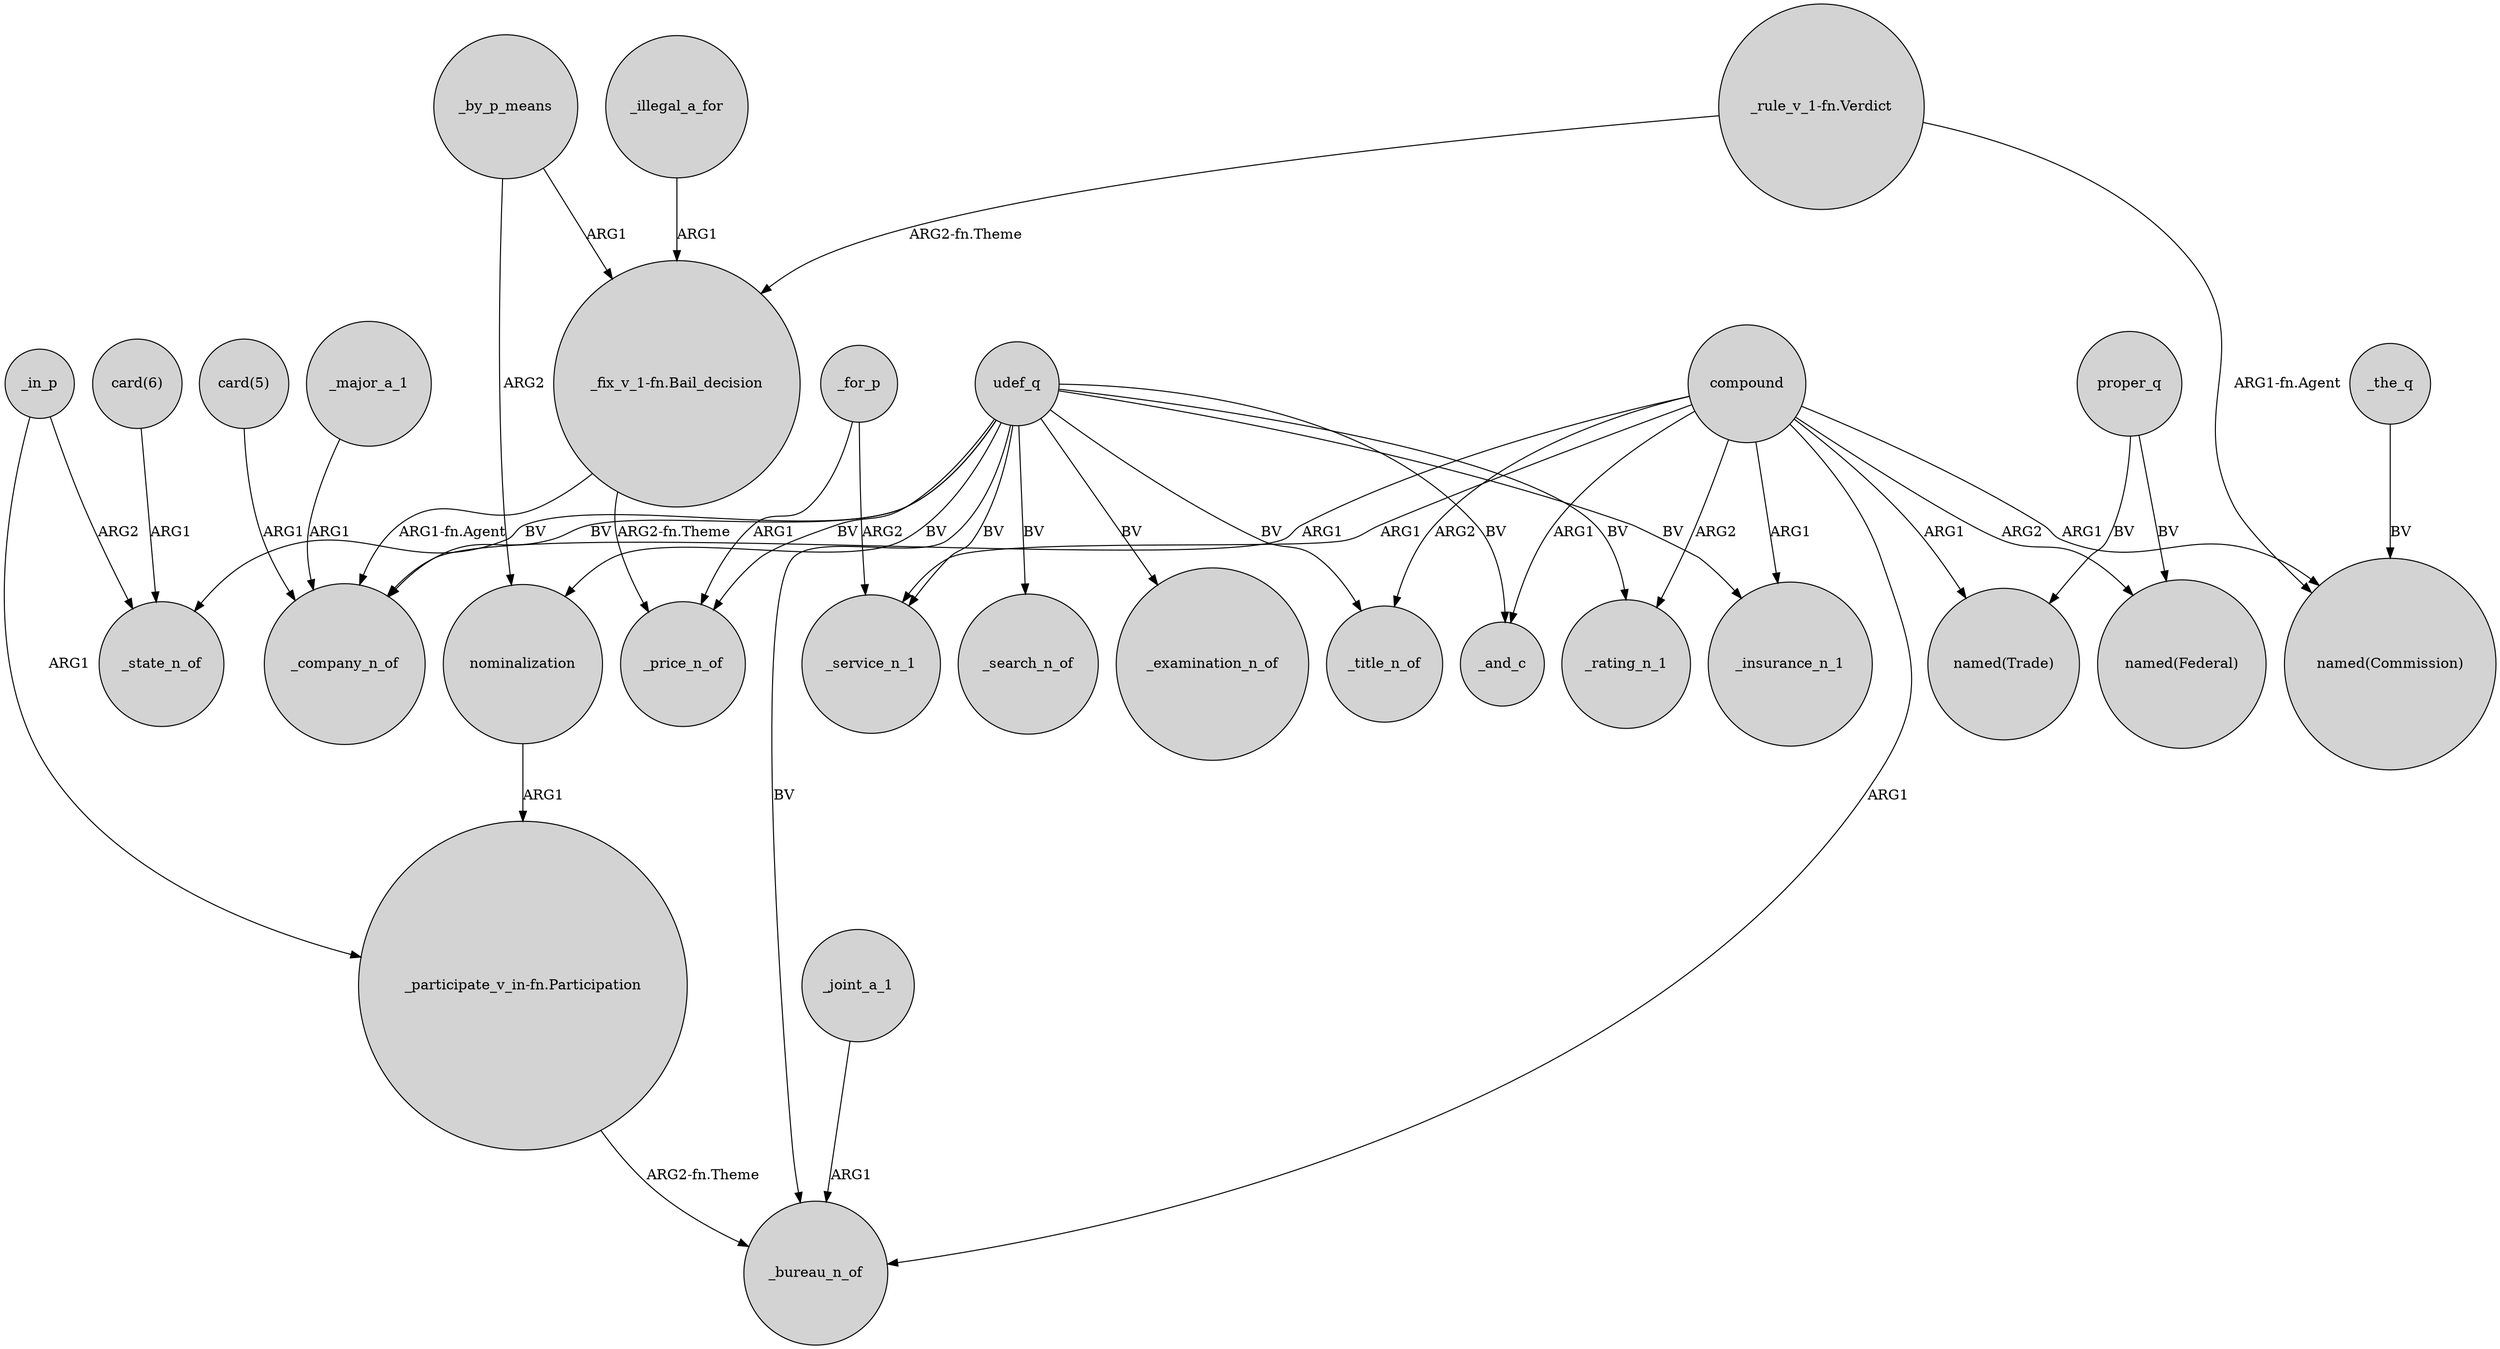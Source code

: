 digraph {
	node [shape=circle style=filled]
	compound -> _insurance_n_1 [label=ARG1]
	udef_q -> _price_n_of [label=BV]
	compound -> "named(Commission)" [label=ARG1]
	_by_p_means -> nominalization [label=ARG2]
	_joint_a_1 -> _bureau_n_of [label=ARG1]
	udef_q -> _rating_n_1 [label=BV]
	udef_q -> _insurance_n_1 [label=BV]
	"card(5)" -> _company_n_of [label=ARG1]
	udef_q -> _bureau_n_of [label=BV]
	udef_q -> _state_n_of [label=BV]
	udef_q -> _search_n_of [label=BV]
	"_fix_v_1-fn.Bail_decision" -> _price_n_of [label="ARG2-fn.Theme"]
	proper_q -> "named(Trade)" [label=BV]
	udef_q -> _title_n_of [label=BV]
	compound -> _rating_n_1 [label=ARG2]
	_for_p -> _price_n_of [label=ARG1]
	_in_p -> _state_n_of [label=ARG2]
	_in_p -> "_participate_v_in-fn.Participation" [label=ARG1]
	compound -> _title_n_of [label=ARG2]
	compound -> _company_n_of [label=ARG1]
	_by_p_means -> "_fix_v_1-fn.Bail_decision" [label=ARG1]
	udef_q -> _service_n_1 [label=BV]
	"_rule_v_1-fn.Verdict" -> "_fix_v_1-fn.Bail_decision" [label="ARG2-fn.Theme"]
	compound -> _and_c [label=ARG1]
	compound -> "named(Trade)" [label=ARG1]
	"_rule_v_1-fn.Verdict" -> "named(Commission)" [label="ARG1-fn.Agent"]
	_for_p -> _service_n_1 [label=ARG2]
	udef_q -> nominalization [label=BV]
	nominalization -> "_participate_v_in-fn.Participation" [label=ARG1]
	proper_q -> "named(Federal)" [label=BV]
	compound -> _bureau_n_of [label=ARG1]
	"card(6)" -> _state_n_of [label=ARG1]
	"_fix_v_1-fn.Bail_decision" -> _company_n_of [label="ARG1-fn.Agent"]
	"_participate_v_in-fn.Participation" -> _bureau_n_of [label="ARG2-fn.Theme"]
	_major_a_1 -> _company_n_of [label=ARG1]
	udef_q -> _company_n_of [label=BV]
	_illegal_a_for -> "_fix_v_1-fn.Bail_decision" [label=ARG1]
	compound -> "named(Federal)" [label=ARG2]
	compound -> _service_n_1 [label=ARG1]
	udef_q -> _and_c [label=BV]
	udef_q -> _examination_n_of [label=BV]
	_the_q -> "named(Commission)" [label=BV]
}
